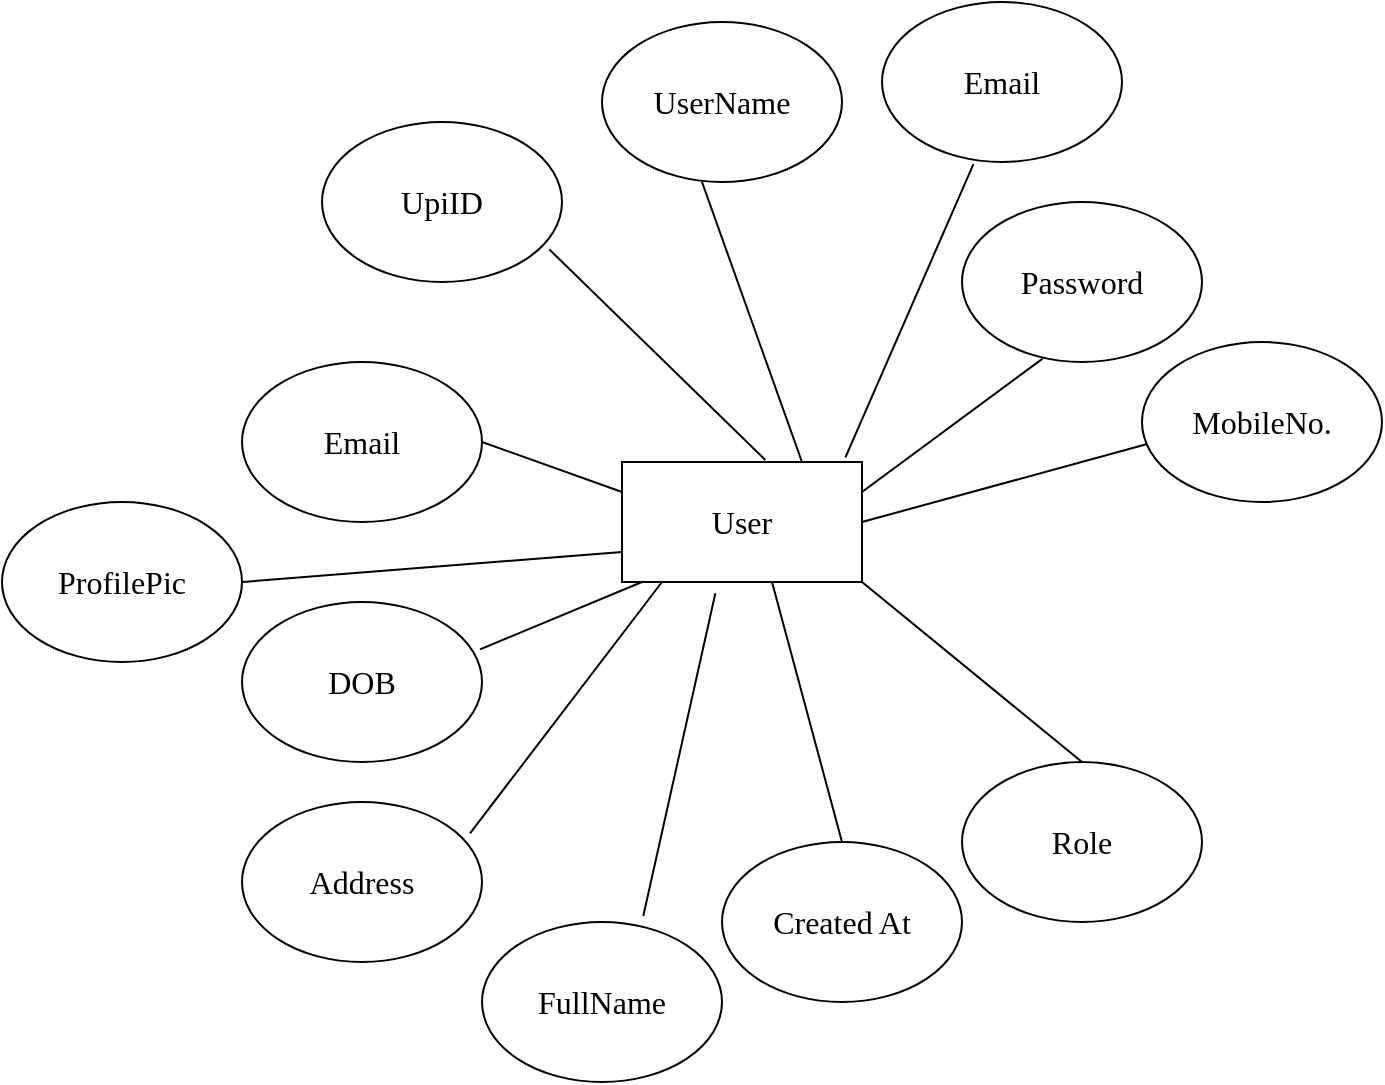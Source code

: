 <mxfile version="21.6.8" type="device">
  <diagram id="R2lEEEUBdFMjLlhIrx00" name="Page-1">
    <mxGraphModel dx="2309" dy="1103" grid="1" gridSize="10" guides="1" tooltips="1" connect="1" arrows="1" fold="1" page="1" pageScale="1" pageWidth="1169" pageHeight="827" math="0" shadow="0" extFonts="Permanent Marker^https://fonts.googleapis.com/css?family=Permanent+Marker">
      <root>
        <mxCell id="0" />
        <mxCell id="1" parent="0" />
        <mxCell id="2PgLV0RMzEGEEoBKS3YH-1" value="UpiID" style="ellipse;whiteSpace=wrap;html=1;fontFamily=Times New Roman;fontSize=16;" vertex="1" parent="1">
          <mxGeometry x="120" y="120" width="120" height="80" as="geometry" />
        </mxCell>
        <mxCell id="2PgLV0RMzEGEEoBKS3YH-3" value="UserName" style="ellipse;whiteSpace=wrap;html=1;fontFamily=Times New Roman;fontSize=16;" vertex="1" parent="1">
          <mxGeometry x="260" y="70" width="120" height="80" as="geometry" />
        </mxCell>
        <mxCell id="2PgLV0RMzEGEEoBKS3YH-5" value="Email" style="ellipse;whiteSpace=wrap;html=1;fontFamily=Times New Roman;fontSize=16;" vertex="1" parent="1">
          <mxGeometry x="80" y="240" width="120" height="80" as="geometry" />
        </mxCell>
        <mxCell id="2PgLV0RMzEGEEoBKS3YH-8" value="Password" style="ellipse;whiteSpace=wrap;html=1;fontFamily=Times New Roman;fontSize=16;" vertex="1" parent="1">
          <mxGeometry x="440" y="160" width="120" height="80" as="geometry" />
        </mxCell>
        <mxCell id="2PgLV0RMzEGEEoBKS3YH-9" value="Email" style="ellipse;whiteSpace=wrap;html=1;fontFamily=Times New Roman;fontSize=16;" vertex="1" parent="1">
          <mxGeometry x="400" y="60" width="120" height="80" as="geometry" />
        </mxCell>
        <mxCell id="2PgLV0RMzEGEEoBKS3YH-10" value="MobileNo." style="ellipse;whiteSpace=wrap;html=1;fontFamily=Times New Roman;fontSize=16;" vertex="1" parent="1">
          <mxGeometry x="530" y="230" width="120" height="80" as="geometry" />
        </mxCell>
        <mxCell id="2PgLV0RMzEGEEoBKS3YH-11" value="DOB" style="ellipse;whiteSpace=wrap;html=1;fontFamily=Times New Roman;fontSize=16;" vertex="1" parent="1">
          <mxGeometry x="80" y="360" width="120" height="80" as="geometry" />
        </mxCell>
        <mxCell id="2PgLV0RMzEGEEoBKS3YH-12" value="Address" style="ellipse;whiteSpace=wrap;html=1;fontFamily=Times New Roman;fontSize=16;" vertex="1" parent="1">
          <mxGeometry x="80" y="460" width="120" height="80" as="geometry" />
        </mxCell>
        <mxCell id="2PgLV0RMzEGEEoBKS3YH-15" value="Role" style="ellipse;whiteSpace=wrap;html=1;fontFamily=Times New Roman;fontSize=16;" vertex="1" parent="1">
          <mxGeometry x="440" y="440" width="120" height="80" as="geometry" />
        </mxCell>
        <mxCell id="2PgLV0RMzEGEEoBKS3YH-16" value="ProfilePic" style="ellipse;whiteSpace=wrap;html=1;fontFamily=Times New Roman;fontSize=16;" vertex="1" parent="1">
          <mxGeometry x="-40" y="310" width="120" height="80" as="geometry" />
        </mxCell>
        <mxCell id="2PgLV0RMzEGEEoBKS3YH-17" value="Created At" style="ellipse;whiteSpace=wrap;html=1;fontFamily=Times New Roman;fontSize=16;" vertex="1" parent="1">
          <mxGeometry x="320" y="480" width="120" height="80" as="geometry" />
        </mxCell>
        <mxCell id="2PgLV0RMzEGEEoBKS3YH-18" value="FullName" style="ellipse;whiteSpace=wrap;html=1;fontFamily=Times New Roman;fontSize=16;" vertex="1" parent="1">
          <mxGeometry x="200" y="520" width="120" height="80" as="geometry" />
        </mxCell>
        <mxCell id="2PgLV0RMzEGEEoBKS3YH-20" style="edgeStyle=orthogonalEdgeStyle;rounded=0;orthogonalLoop=1;jettySize=auto;html=1;exitX=0.5;exitY=1;exitDx=0;exitDy=0;fontFamily=Times New Roman;fontSize=16;" edge="1" parent="1" source="2PgLV0RMzEGEEoBKS3YH-15" target="2PgLV0RMzEGEEoBKS3YH-15">
          <mxGeometry relative="1" as="geometry" />
        </mxCell>
        <mxCell id="2PgLV0RMzEGEEoBKS3YH-21" value="User" style="rounded=0;whiteSpace=wrap;html=1;fontFamily=Times New Roman;fontSize=16;" vertex="1" parent="1">
          <mxGeometry x="270" y="290" width="120" height="60" as="geometry" />
        </mxCell>
        <mxCell id="2PgLV0RMzEGEEoBKS3YH-22" value="" style="endArrow=none;html=1;rounded=0;fontFamily=Times New Roman;fontSize=16;" edge="1" parent="1">
          <mxGeometry width="50" height="50" relative="1" as="geometry">
            <mxPoint x="380" y="480" as="sourcePoint" />
            <mxPoint x="345" y="350" as="targetPoint" />
          </mxGeometry>
        </mxCell>
        <mxCell id="2PgLV0RMzEGEEoBKS3YH-23" value="" style="endArrow=none;html=1;rounded=0;exitX=0.5;exitY=0;exitDx=0;exitDy=0;entryX=1;entryY=1;entryDx=0;entryDy=0;fontFamily=Times New Roman;fontSize=16;" edge="1" parent="1" source="2PgLV0RMzEGEEoBKS3YH-15" target="2PgLV0RMzEGEEoBKS3YH-21">
          <mxGeometry width="50" height="50" relative="1" as="geometry">
            <mxPoint x="600" y="430" as="sourcePoint" />
            <mxPoint x="650" y="380" as="targetPoint" />
          </mxGeometry>
        </mxCell>
        <mxCell id="2PgLV0RMzEGEEoBKS3YH-24" value="" style="endArrow=none;html=1;rounded=0;entryX=0.75;entryY=0;entryDx=0;entryDy=0;fontFamily=Times New Roman;fontSize=16;" edge="1" parent="1" target="2PgLV0RMzEGEEoBKS3YH-21">
          <mxGeometry width="50" height="50" relative="1" as="geometry">
            <mxPoint x="310" y="150" as="sourcePoint" />
            <mxPoint x="580" y="290" as="targetPoint" />
          </mxGeometry>
        </mxCell>
        <mxCell id="2PgLV0RMzEGEEoBKS3YH-25" value="" style="endArrow=none;html=1;rounded=0;entryX=0.947;entryY=0.796;entryDx=0;entryDy=0;entryPerimeter=0;exitX=0.597;exitY=-0.017;exitDx=0;exitDy=0;exitPerimeter=0;fontFamily=Times New Roman;fontSize=16;" edge="1" parent="1" source="2PgLV0RMzEGEEoBKS3YH-21" target="2PgLV0RMzEGEEoBKS3YH-1">
          <mxGeometry width="50" height="50" relative="1" as="geometry">
            <mxPoint x="330" y="280" as="sourcePoint" />
            <mxPoint x="250" y="175" as="targetPoint" />
          </mxGeometry>
        </mxCell>
        <mxCell id="2PgLV0RMzEGEEoBKS3YH-26" value="" style="endArrow=none;html=1;rounded=0;exitX=1;exitY=0.5;exitDx=0;exitDy=0;entryX=0.022;entryY=0.638;entryDx=0;entryDy=0;entryPerimeter=0;fontFamily=Times New Roman;fontSize=16;" edge="1" parent="1" source="2PgLV0RMzEGEEoBKS3YH-21" target="2PgLV0RMzEGEEoBKS3YH-10">
          <mxGeometry width="50" height="50" relative="1" as="geometry">
            <mxPoint x="530" y="290" as="sourcePoint" />
            <mxPoint x="530" y="280" as="targetPoint" />
          </mxGeometry>
        </mxCell>
        <mxCell id="2PgLV0RMzEGEEoBKS3YH-27" value="" style="endArrow=none;html=1;rounded=0;exitX=1;exitY=0.25;exitDx=0;exitDy=0;entryX=0.336;entryY=0.979;entryDx=0;entryDy=0;entryPerimeter=0;fontFamily=Times New Roman;fontSize=16;" edge="1" parent="1" source="2PgLV0RMzEGEEoBKS3YH-21" target="2PgLV0RMzEGEEoBKS3YH-8">
          <mxGeometry width="50" height="50" relative="1" as="geometry">
            <mxPoint x="430" y="290" as="sourcePoint" />
            <mxPoint x="480" y="240" as="targetPoint" />
          </mxGeometry>
        </mxCell>
        <mxCell id="2PgLV0RMzEGEEoBKS3YH-28" value="" style="endArrow=none;html=1;rounded=0;exitX=0.931;exitY=-0.039;exitDx=0;exitDy=0;exitPerimeter=0;entryX=0.381;entryY=1.013;entryDx=0;entryDy=0;entryPerimeter=0;fontFamily=Times New Roman;fontSize=16;" edge="1" parent="1" source="2PgLV0RMzEGEEoBKS3YH-21" target="2PgLV0RMzEGEEoBKS3YH-9">
          <mxGeometry width="50" height="50" relative="1" as="geometry">
            <mxPoint x="410" y="170" as="sourcePoint" />
            <mxPoint x="460" y="120" as="targetPoint" />
          </mxGeometry>
        </mxCell>
        <mxCell id="2PgLV0RMzEGEEoBKS3YH-29" value="" style="endArrow=none;html=1;rounded=0;exitX=0.992;exitY=0.296;exitDx=0;exitDy=0;exitPerimeter=0;fontFamily=Times New Roman;fontSize=16;" edge="1" parent="1" source="2PgLV0RMzEGEEoBKS3YH-11">
          <mxGeometry width="50" height="50" relative="1" as="geometry">
            <mxPoint x="130" y="460" as="sourcePoint" />
            <mxPoint x="280" y="350" as="targetPoint" />
          </mxGeometry>
        </mxCell>
        <mxCell id="2PgLV0RMzEGEEoBKS3YH-30" value="" style="endArrow=none;html=1;rounded=0;exitX=1;exitY=0.5;exitDx=0;exitDy=0;entryX=0;entryY=0.25;entryDx=0;entryDy=0;fontFamily=Times New Roman;fontSize=16;" edge="1" parent="1" source="2PgLV0RMzEGEEoBKS3YH-5" target="2PgLV0RMzEGEEoBKS3YH-21">
          <mxGeometry width="50" height="50" relative="1" as="geometry">
            <mxPoint x="130" y="390" as="sourcePoint" />
            <mxPoint x="270" y="300" as="targetPoint" />
          </mxGeometry>
        </mxCell>
        <mxCell id="2PgLV0RMzEGEEoBKS3YH-31" value="" style="endArrow=none;html=1;rounded=0;entryX=0;entryY=0.75;entryDx=0;entryDy=0;exitX=1;exitY=0.5;exitDx=0;exitDy=0;fontFamily=Times New Roman;fontSize=16;" edge="1" parent="1" source="2PgLV0RMzEGEEoBKS3YH-16" target="2PgLV0RMzEGEEoBKS3YH-21">
          <mxGeometry width="50" height="50" relative="1" as="geometry">
            <mxPoint x="90" y="350" as="sourcePoint" />
            <mxPoint x="270" y="340" as="targetPoint" />
          </mxGeometry>
        </mxCell>
        <mxCell id="2PgLV0RMzEGEEoBKS3YH-33" value="" style="endArrow=none;html=1;rounded=0;exitX=0.672;exitY=-0.037;exitDx=0;exitDy=0;exitPerimeter=0;entryX=0.389;entryY=1.094;entryDx=0;entryDy=0;entryPerimeter=0;fontFamily=Times New Roman;fontSize=16;" edge="1" parent="1" source="2PgLV0RMzEGEEoBKS3YH-18" target="2PgLV0RMzEGEEoBKS3YH-21">
          <mxGeometry width="50" height="50" relative="1" as="geometry">
            <mxPoint x="270" y="400" as="sourcePoint" />
            <mxPoint x="320" y="380" as="targetPoint" />
          </mxGeometry>
        </mxCell>
        <mxCell id="2PgLV0RMzEGEEoBKS3YH-34" value="" style="endArrow=none;html=1;rounded=0;exitX=0.95;exitY=0.196;exitDx=0;exitDy=0;exitPerimeter=0;fontFamily=Times New Roman;fontSize=16;" edge="1" parent="1" source="2PgLV0RMzEGEEoBKS3YH-12">
          <mxGeometry width="50" height="50" relative="1" as="geometry">
            <mxPoint x="510" y="500" as="sourcePoint" />
            <mxPoint x="290" y="350" as="targetPoint" />
          </mxGeometry>
        </mxCell>
      </root>
    </mxGraphModel>
  </diagram>
</mxfile>
